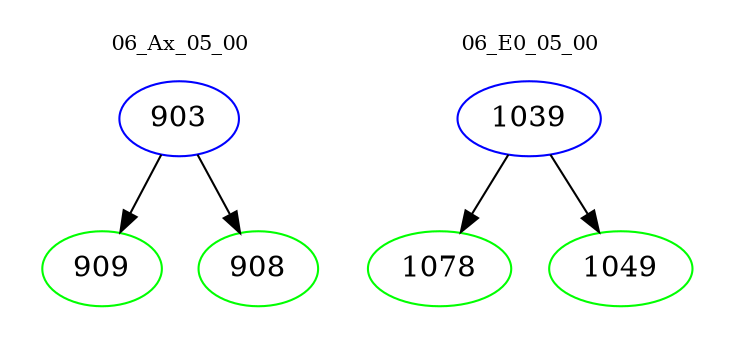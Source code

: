 digraph{
subgraph cluster_0 {
color = white
label = "06_Ax_05_00";
fontsize=10;
T0_903 [label="903", color="blue"]
T0_903 -> T0_909 [color="black"]
T0_909 [label="909", color="green"]
T0_903 -> T0_908 [color="black"]
T0_908 [label="908", color="green"]
}
subgraph cluster_1 {
color = white
label = "06_E0_05_00";
fontsize=10;
T1_1039 [label="1039", color="blue"]
T1_1039 -> T1_1078 [color="black"]
T1_1078 [label="1078", color="green"]
T1_1039 -> T1_1049 [color="black"]
T1_1049 [label="1049", color="green"]
}
}

